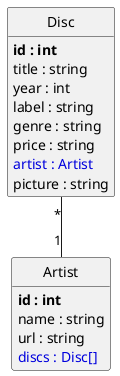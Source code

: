 @startuml
class Disc {
	**id : int**
	title : string
	year : int
	label : string
	genre : string
	price : string
	<color:#0000dd>artist : Artist</color>
	picture : string
}

class Artist {
	**id : int**
	name : string
	url : string
	<color:#0000dd>discs : Disc[]</color>
}

Disc "*"--"1" Artist


hide methods

hide circle

@enduml
